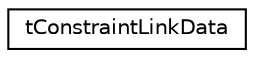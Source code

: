 digraph G
{
  edge [fontname="Helvetica",fontsize="10",labelfontname="Helvetica",labelfontsize="10"];
  node [fontname="Helvetica",fontsize="10",shape=record];
  rankdir=LR;
  Node1 [label="tConstraintLinkData",height=0.2,width=0.4,color="black", fillcolor="white", style="filled",URL="$d1/dfe/structtConstraintLinkData.html"];
}

